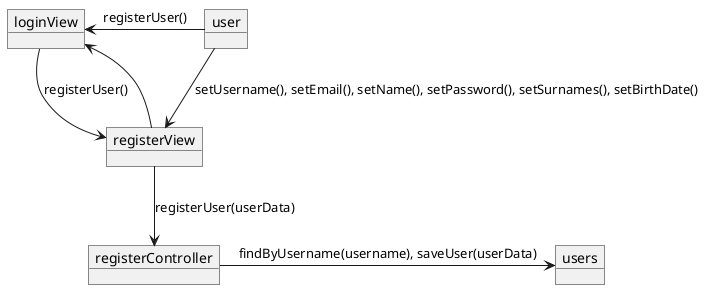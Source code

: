@startuml

object user
object loginView
object registerView
object registerController
object users

user -left-> loginView : registerUser()
loginView -right-> registerView : registerUser()
user -down-> registerView : setUsername(), setEmail(), setName(), setPassword(), setSurnames(), setBirthDate()
registerView -down-> registerController : registerUser(userData)
registerController -right-> users : findByUsername(username), saveUser(userData)
registerView -up-> loginView

@enduml
